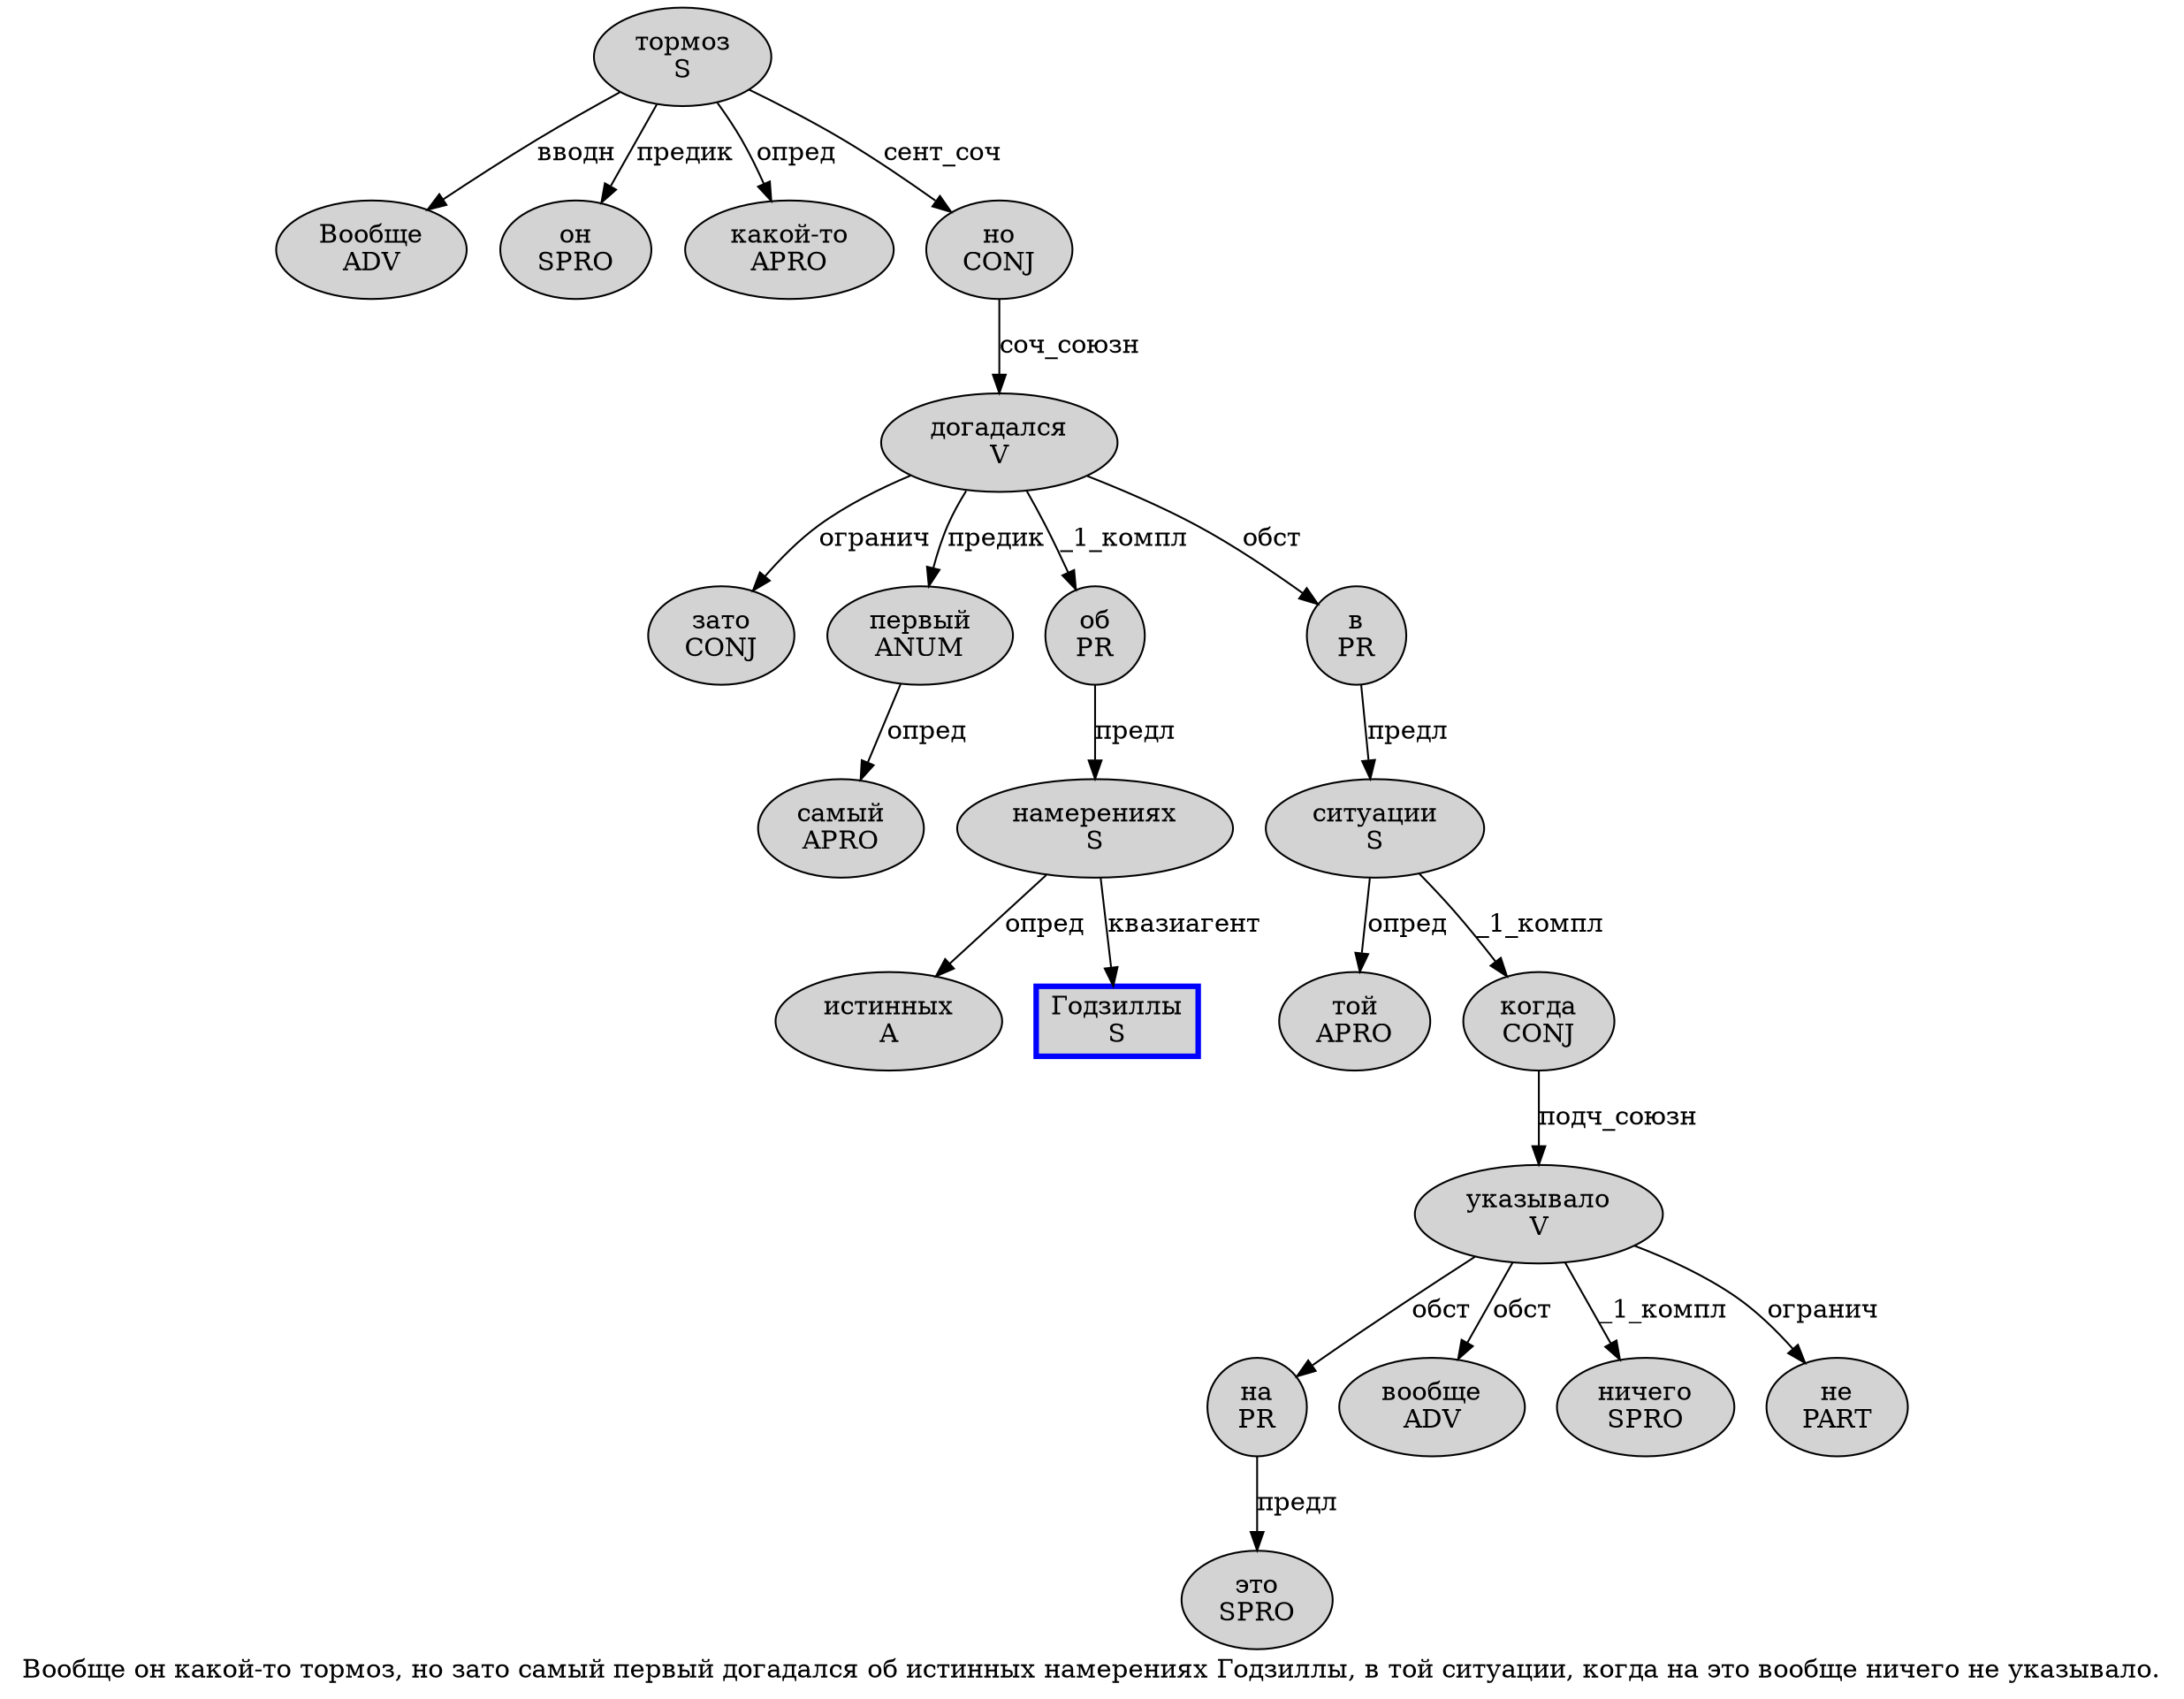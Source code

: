 digraph SENTENCE_5005 {
	graph [label="Вообще он какой-то тормоз, но зато самый первый догадался об истинных намерениях Годзиллы, в той ситуации, когда на это вообще ничего не указывало."]
	node [style=filled]
		0 [label="Вообще
ADV" color="" fillcolor=lightgray penwidth=1 shape=ellipse]
		1 [label="он
SPRO" color="" fillcolor=lightgray penwidth=1 shape=ellipse]
		2 [label="какой-то
APRO" color="" fillcolor=lightgray penwidth=1 shape=ellipse]
		3 [label="тормоз
S" color="" fillcolor=lightgray penwidth=1 shape=ellipse]
		5 [label="но
CONJ" color="" fillcolor=lightgray penwidth=1 shape=ellipse]
		6 [label="зато
CONJ" color="" fillcolor=lightgray penwidth=1 shape=ellipse]
		7 [label="самый
APRO" color="" fillcolor=lightgray penwidth=1 shape=ellipse]
		8 [label="первый
ANUM" color="" fillcolor=lightgray penwidth=1 shape=ellipse]
		9 [label="догадался
V" color="" fillcolor=lightgray penwidth=1 shape=ellipse]
		10 [label="об
PR" color="" fillcolor=lightgray penwidth=1 shape=ellipse]
		11 [label="истинных
A" color="" fillcolor=lightgray penwidth=1 shape=ellipse]
		12 [label="намерениях
S" color="" fillcolor=lightgray penwidth=1 shape=ellipse]
		13 [label="Годзиллы
S" color=blue fillcolor=lightgray penwidth=3 shape=box]
		15 [label="в
PR" color="" fillcolor=lightgray penwidth=1 shape=ellipse]
		16 [label="той
APRO" color="" fillcolor=lightgray penwidth=1 shape=ellipse]
		17 [label="ситуации
S" color="" fillcolor=lightgray penwidth=1 shape=ellipse]
		19 [label="когда
CONJ" color="" fillcolor=lightgray penwidth=1 shape=ellipse]
		20 [label="на
PR" color="" fillcolor=lightgray penwidth=1 shape=ellipse]
		21 [label="это
SPRO" color="" fillcolor=lightgray penwidth=1 shape=ellipse]
		22 [label="вообще
ADV" color="" fillcolor=lightgray penwidth=1 shape=ellipse]
		23 [label="ничего
SPRO" color="" fillcolor=lightgray penwidth=1 shape=ellipse]
		24 [label="не
PART" color="" fillcolor=lightgray penwidth=1 shape=ellipse]
		25 [label="указывало
V" color="" fillcolor=lightgray penwidth=1 shape=ellipse]
			15 -> 17 [label="предл"]
			12 -> 11 [label="опред"]
			12 -> 13 [label="квазиагент"]
			19 -> 25 [label="подч_союзн"]
			25 -> 20 [label="обст"]
			25 -> 22 [label="обст"]
			25 -> 23 [label="_1_компл"]
			25 -> 24 [label="огранич"]
			10 -> 12 [label="предл"]
			8 -> 7 [label="опред"]
			3 -> 0 [label="вводн"]
			3 -> 1 [label="предик"]
			3 -> 2 [label="опред"]
			3 -> 5 [label="сент_соч"]
			20 -> 21 [label="предл"]
			9 -> 6 [label="огранич"]
			9 -> 8 [label="предик"]
			9 -> 10 [label="_1_компл"]
			9 -> 15 [label="обст"]
			17 -> 16 [label="опред"]
			17 -> 19 [label="_1_компл"]
			5 -> 9 [label="соч_союзн"]
}